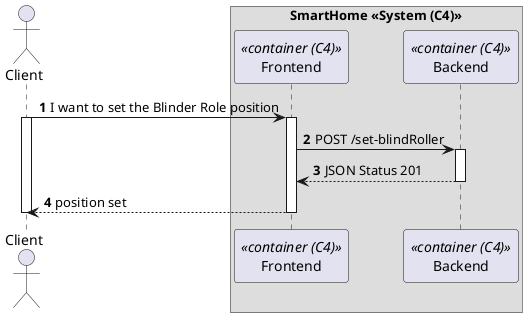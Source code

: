 @startuml
'https://plantuml.com/sequence-diagram
!pragma layout smetana

autonumber

actor "Client" as User


box "SmartHome <<System (C4)>>"
    participant "Frontend" as FE<<container (C4)>>
    participant "Backend" as SV<<container (C4)>>
end box

User -> FE : I want to set the Blinder Role position
activate FE
activate User

FE -> SV : POST /set-blindRoller
activate SV

SV --> FE : JSON Status 201
deactivate SV

FE --> User : position set
deactivate FE
deactivate User


@enduml